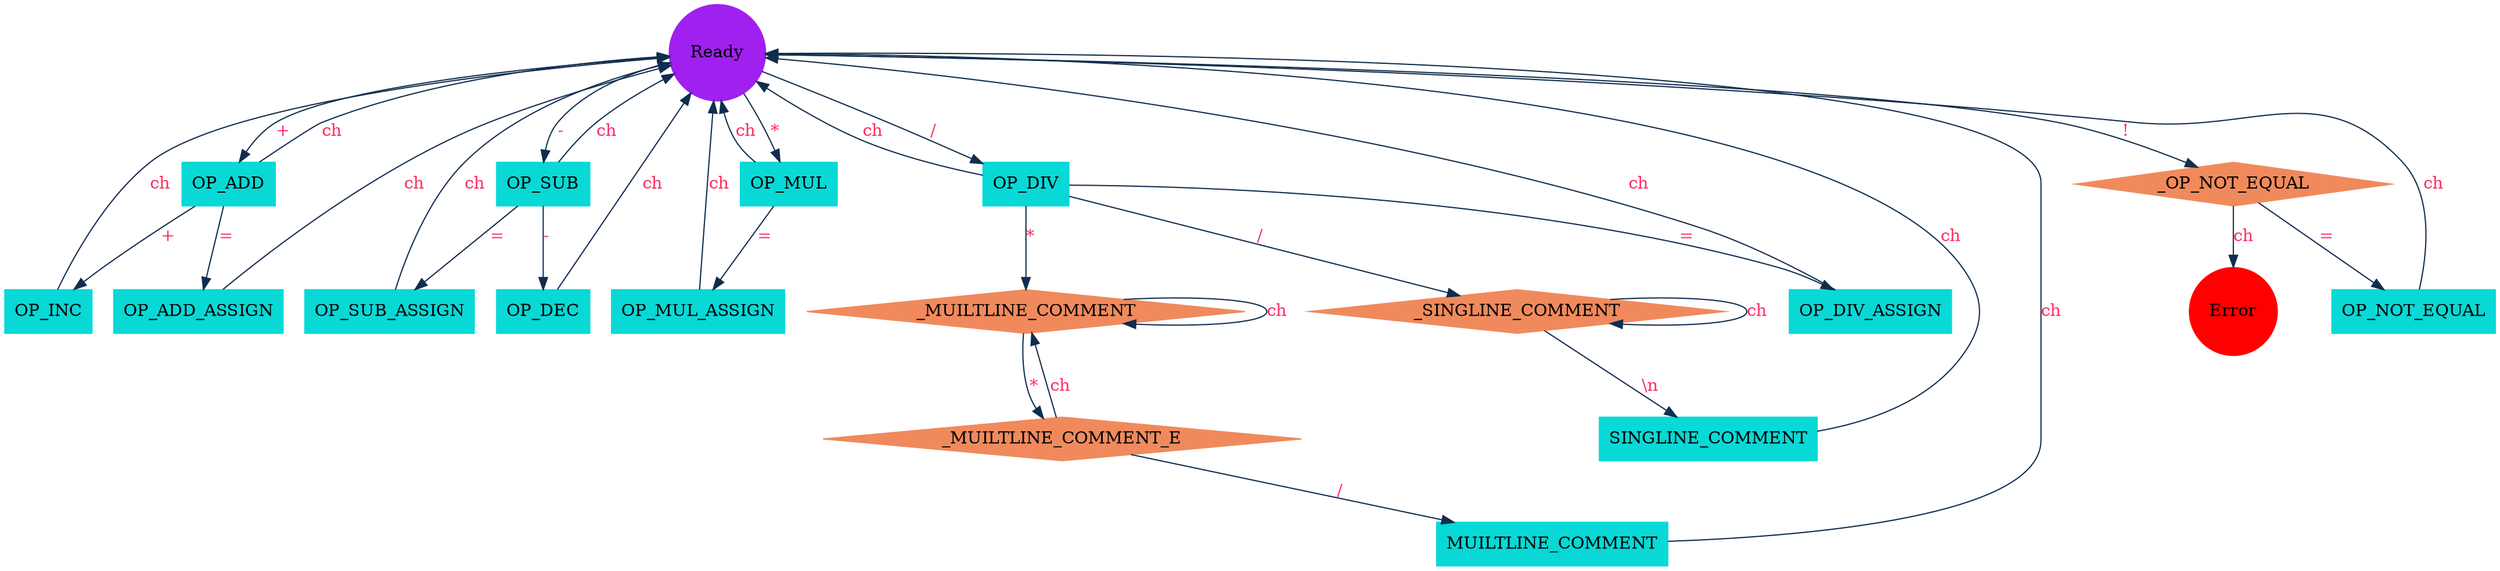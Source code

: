 // 定义其他字符
digraph LexcialSymbol {
    Ready               [shape=circle,    fontcolor=black, fillcolor=purple,      style=filled, color=purple];
    Error               [shape=circle,    fontcolor=black, fillcolor=red,         style=filled, color=red   ];
    OP_ADD              [shape=box,       fontcolor=black, fillcolor="#08d9d6",   style=filled, color="#08d9d6"];
    OP_INC              [shape=box,       fontcolor=black, fillcolor="#08d9d6",   style=filled, color="#08d9d6"];
    OP_ADD_ASSIGN       [shape=box,       fontcolor=black, fillcolor="#08d9d6",   style=filled, color="#08d9d6"];
    OP_SUB              [shape=box,       fontcolor=black, fillcolor="#08d9d6",   style=filled, color="#08d9d6"];
    OP_SUB_ASSIGN       [shape=box,       fontcolor=black, fillcolor="#08d9d6",   style=filled, color="#08d9d6"];
    OP_DEC              [shape=box,       fontcolor=black, fillcolor="#08d9d6",   style=filled, color="#08d9d6"];
    OP_MUL              [shape=box,       fontcolor=black, fillcolor="#08d9d6",   style=filled, color="#08d9d6"];
    OP_MUL_ASSIGN       [shape=box,       fontcolor=black, fillcolor="#08d9d6",   style=filled, color="#08d9d6"];
    OP_DIV              [shape=box,       fontcolor=black, fillcolor="#08d9d6",   style=filled, color="#08d9d6"];
    OP_DIV_ASSIGN       [shape=box,       fontcolor=black, fillcolor="#08d9d6",   style=filled, color="#08d9d6"];
    _SINGLINE_COMMENT   [shape=diamond,   fontcolor=black, fillcolor="#f08a5d",   style=filled, color="#f08a5d"];
    SINGLINE_COMMENT    [shape=box,       fontcolor=black, fillcolor="#08d9d6",   style=filled, color="#08d9d6"];
    _MUILTLINE_COMMENT  [shape=diamond,   fontcolor=black, fillcolor="#f08a5d",   style=filled, color="#f08a5d"];
    _MUILTLINE_COMMENT_E[shape=diamond,   fontcolor=black, fillcolor="#f08a5d",   style=filled, color="#f08a5d"];
    MUILTLINE_COMMENT   [shape=box,       fontcolor=black, fillcolor="#08d9d6",   style=filled, color="#08d9d6"];

    _OP_NOT_EQUAL       [shape=diamond,   fontcolor=black, fillcolor="#f08a5d",   style=filled, color="#f08a5d"];
    OP_NOT_EQUAL        [shape=box,       fontcolor=black, fillcolor="#08d9d6",   style=filled, color="#08d9d6"];
    /*
    OP_MOD              [shape=box,       fontcolor=black, fillcolor="#08d9d6",   style=filled, color="#08d9d6"];
    OP_MOD_ASSIGN       [shape=box,       fontcolor=black, fillcolor="#08d9d6",   style=filled, color="#08d9d6"];
    OP_ASSIGN           [shape=box,       fontcolor=black, fillcolor="#08d9d6",   style=filled, color="#08d9d6"];
    OP_EQUAL            [shape=box,       fontcolor=black, fillcolor="#08d9d6",   style=filled, color="#08d9d6"];
    OP_BIT_AND          [shape=box,       fontcolor=black, fillcolor="#08d9d6",   style=filled, color="#08d9d6"];
    OP_BIT_AND_ASSIGN   [shape=box,       fontcolor=black, fillcolor="#08d9d6",   style=filled, color="#08d9d6"];
    OP_AND              [shape=box,       fontcolor=black, fillcolor="#08d9d6",   style=filled, color="#08d9d6"];
    OP_BIT_OR           [shape=box,       fontcolor=black, fillcolor="#08d9d6",   style=filled, color="#08d9d6"];
    OP_BIT_OR_ASSIGN    [shape=box,       fontcolor=black, fillcolor="#08d9d6",   style=filled, color="#08d9d6"];
    OP_OR               [shape=box,       fontcolor=black, fillcolor="#08d9d6",   style=filled, color="#08d9d6"];
    OP_BIT_NOT          [shape=box,       fontcolor=black, fillcolor="#08d9d6",   style=filled, color="#08d9d6"];
    OP_BIT_XOR          [shape=box,       fontcolor=black, fillcolor="#08d9d6",   style=filled, color="#08d9d6"];
    OP_GREAT            [shape=box,       fontcolor=black, fillcolor="#08d9d6",   style=filled, color="#08d9d6"];
    OP_GREAT_EQUAL      [shape=box,       fontcolor=black, fillcolor="#08d9d6",   style=filled, color="#08d9d6"];
    OP_LESS             [shape=box,       fontcolor=black, fillcolor="#08d9d6",   style=filled, color="#08d9d6"];
    OP_LESS_EQUAL       [shape=box,       fontcolor=black, fillcolor="#08d9d6",   style=filled, color="#08d9d6"];
    OP_BIT_SHIFT_LEFT   [shape=box,       fontcolor=black, fillcolor="#08d9d6",   style=filled, color="#08d9d6"];
    LEFT_PARENT         [shape=box,       fontcolor=black, fillcolor="#08d9d6",   style=filled, color="#08d9d6"];
    RIGHT_PARENT        [shape=box,       fontcolor=black, fillcolor="#08d9d6",   style=filled, color="#08d9d6"];
    LEFT_BRACKET        [shape=box,       fontcolor=black, fillcolor="#08d9d6",   style=filled, color="#08d9d6"];
    RIGHT_BRACKET       [shape=box,       fontcolor=black, fillcolor="#08d9d6",   style=filled, color="#08d9d6"];
    LEFT_BRACE          [shape=box,       fontcolor=black, fillcolor="#08d9d6",   style=filled, color="#08d9d6"];
    RIGHT_BRACE         [shape=box,       fontcolor=black, fillcolor="#08d9d6",   style=filled, color="#08d9d6"];
    COMMA               [shape=box,       fontcolor=black, fillcolor="#08d9d6",   style=filled, color="#08d9d6"];
    SEMI_COLON          [shape=box,       fontcolor=black, fillcolor="#08d9d6",   style=filled, color="#08d9d6"];
    DOT                 [shape=box,       fontcolor=black, fillcolor="#08d9d6",   style=filled, color="#08d9d6"];
    COLON               [shape=box,       fontcolor=black, fillcolor="#08d9d6",   style=filled, color="#08d9d6"];
    DOUBLE_COLON        [shape=box,       fontcolor=black, fillcolor="#08d9d6",   style=filled, color="#08d9d6"];
    */

    Ready               -> OP_ADD               [label="+",     color="#112d4e", fontcolor="#ff2e63"];
    OP_ADD              -> Ready                [label="ch",    color="#112d4e", fontcolor="#ff2e63"];
    OP_ADD              -> OP_INC               [label="+",     color="#112d4e", fontcolor="#ff2e63"];
    OP_INC              -> Ready                [label="ch",    color="#112d4e", fontcolor="#ff2e63"];
    OP_ADD              -> OP_ADD_ASSIGN        [label="=",     color="#112d4e", fontcolor="#ff2e63"];
    OP_ADD_ASSIGN       -> Ready                [label="ch",    color="#112d4e", fontcolor="#ff2e63"];

    Ready               -> OP_SUB               [label="-",     color="#112d4e", fontcolor="#ff2e63"];
    OP_SUB              -> Ready                [label="ch",    color="#112d4e", fontcolor="#ff2e63"];
    OP_SUB              -> OP_DEC               [label="-",     color="#112d4e", fontcolor="#ff2e63"];
    OP_DEC              -> Ready                [label="ch",    color="#112d4e", fontcolor="#ff2e63"];
    OP_SUB              -> OP_SUB_ASSIGN        [label="=",     color="#112d4e", fontcolor="#ff2e63"];
    OP_SUB_ASSIGN       -> Ready                [label="ch",    color="#112d4e", fontcolor="#ff2e63"];

    Ready               -> OP_MUL               [label="*",     color="#112d4e", fontcolor="#ff2e63"];
    OP_MUL              -> Ready                [label="ch",    color="#112d4e", fontcolor="#ff2e63"];
    OP_MUL              -> OP_MUL_ASSIGN        [label="=",     color="#112d4e", fontcolor="#ff2e63"];
    OP_MUL_ASSIGN       -> Ready                [label="ch",    color="#112d4e", fontcolor="#ff2e63"];

    Ready               -> OP_DIV               [label="/",     color="#112d4e", fontcolor="#ff2e63"];
    OP_DIV              -> Ready                [label="ch",    color="#112d4e", fontcolor="#ff2e63"];
    OP_DIV              -> OP_DIV_ASSIGN        [label="=",     color="#112d4e", fontcolor="#ff2e63"];
    OP_DIV_ASSIGN       -> Ready                [label="ch",    color="#112d4e", fontcolor="#ff2e63"];
    OP_DIV              -> _SINGLINE_COMMENT    [label="/",     color="#112d4e", fontcolor="#ff2e63"];
    _SINGLINE_COMMENT   -> _SINGLINE_COMMENT    [label="ch",    color="#112d4e", fontcolor="#ff2e63"];
    _SINGLINE_COMMENT   -> SINGLINE_COMMENT     [label="\\n",   color="#112d4e", fontcolor="#ff2e63"];
    SINGLINE_COMMENT    -> Ready                [label="ch",    color="#112d4e", fontcolor="#ff2e63"];
    OP_DIV              -> _MUILTLINE_COMMENT   [label="*",     color="#112d4e", fontcolor="#ff2e63"];
    _MUILTLINE_COMMENT  -> _MUILTLINE_COMMENT   [label="ch",    color="#112d4e", fontcolor="#ff2e63"];
    _MUILTLINE_COMMENT  -> _MUILTLINE_COMMENT_E [label="*",     color="#112d4e", fontcolor="#ff2e63"];
    _MUILTLINE_COMMENT_E-> MUILTLINE_COMMENT    [label="/",     color="#112d4e", fontcolor="#ff2e63"];
    _MUILTLINE_COMMENT_E-> _MUILTLINE_COMMENT   [label="ch",    color="#112d4e", fontcolor="#ff2e63"];
    MUILTLINE_COMMENT   -> Ready                [label="ch",    color="#112d4e", fontcolor="#ff2e63"];

    Ready               -> _OP_NOT_EQUAL        [label="!",     color="#112d4e", fontcolor="#ff2e63"];
    _OP_NOT_EQUAL       -> OP_NOT_EQUAL         [label="=",     color="#112d4e", fontcolor="#ff2e63"];
    _OP_NOT_EQUAL       -> Error                [label="ch",    color="#112d4e", fontcolor="#ff2e63"];
    OP_NOT_EQUAL        -> Ready                [label="ch",    color="#112d4e", fontcolor="#ff2e63"];
}
